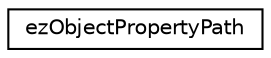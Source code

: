digraph "Graphical Class Hierarchy"
{
 // LATEX_PDF_SIZE
  edge [fontname="Helvetica",fontsize="10",labelfontname="Helvetica",labelfontsize="10"];
  node [fontname="Helvetica",fontsize="10",shape=record];
  rankdir="LR";
  Node0 [label="ezObjectPropertyPath",height=0.2,width=0.4,color="black", fillcolor="white", style="filled",URL="$d3/db1/classez_object_property_path.htm",tooltip=" "];
}
